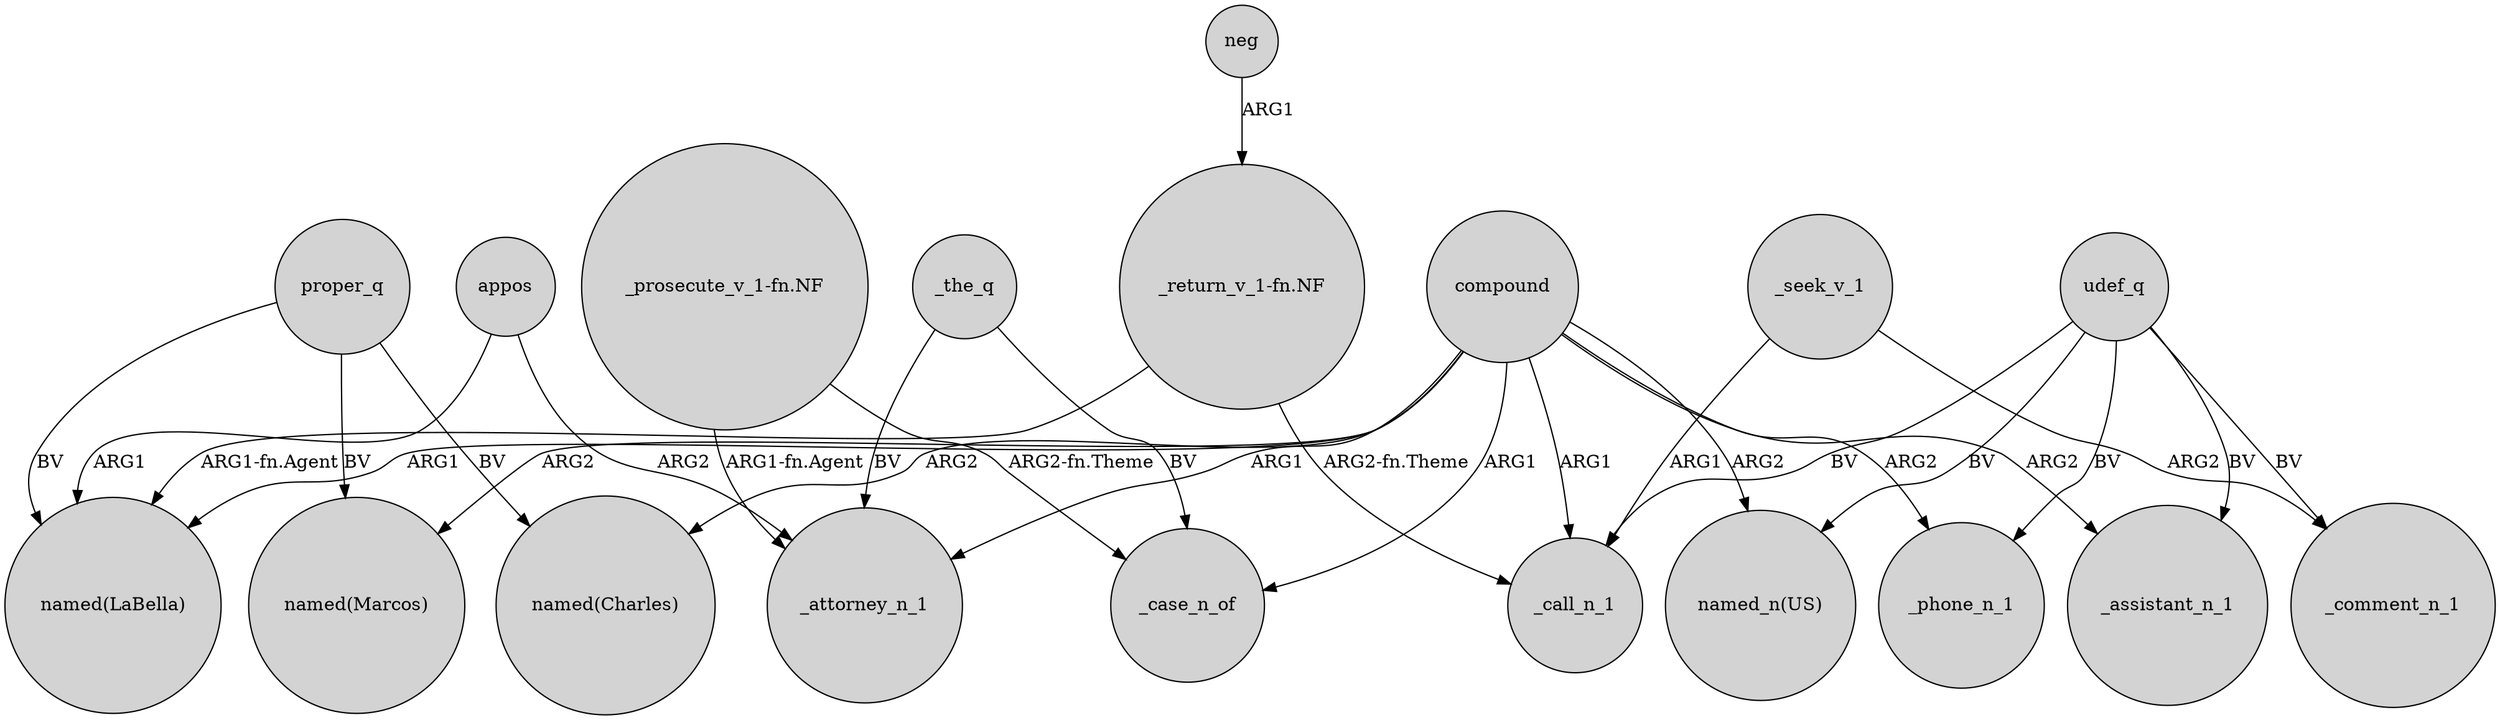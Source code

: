 digraph {
	node [shape=circle style=filled]
	compound -> "named(Marcos)" [label=ARG2]
	udef_q -> "named_n(US)" [label=BV]
	"_prosecute_v_1-fn.NF" -> _attorney_n_1 [label="ARG1-fn.Agent"]
	udef_q -> _call_n_1 [label=BV]
	_the_q -> _case_n_of [label=BV]
	compound -> "named(LaBella)" [label=ARG1]
	appos -> _attorney_n_1 [label=ARG2]
	compound -> "named_n(US)" [label=ARG2]
	compound -> _phone_n_1 [label=ARG2]
	udef_q -> _assistant_n_1 [label=BV]
	udef_q -> _comment_n_1 [label=BV]
	_seek_v_1 -> _comment_n_1 [label=ARG2]
	neg -> "_return_v_1-fn.NF" [label=ARG1]
	compound -> _case_n_of [label=ARG1]
	"_return_v_1-fn.NF" -> "named(LaBella)" [label="ARG1-fn.Agent"]
	"_return_v_1-fn.NF" -> _call_n_1 [label="ARG2-fn.Theme"]
	appos -> "named(LaBella)" [label=ARG1]
	proper_q -> "named(Charles)" [label=BV]
	compound -> _attorney_n_1 [label=ARG1]
	compound -> _call_n_1 [label=ARG1]
	_seek_v_1 -> _call_n_1 [label=ARG1]
	compound -> "named(Charles)" [label=ARG2]
	udef_q -> _phone_n_1 [label=BV]
	proper_q -> "named(LaBella)" [label=BV]
	compound -> _assistant_n_1 [label=ARG2]
	proper_q -> "named(Marcos)" [label=BV]
	"_prosecute_v_1-fn.NF" -> _case_n_of [label="ARG2-fn.Theme"]
	_the_q -> _attorney_n_1 [label=BV]
}
